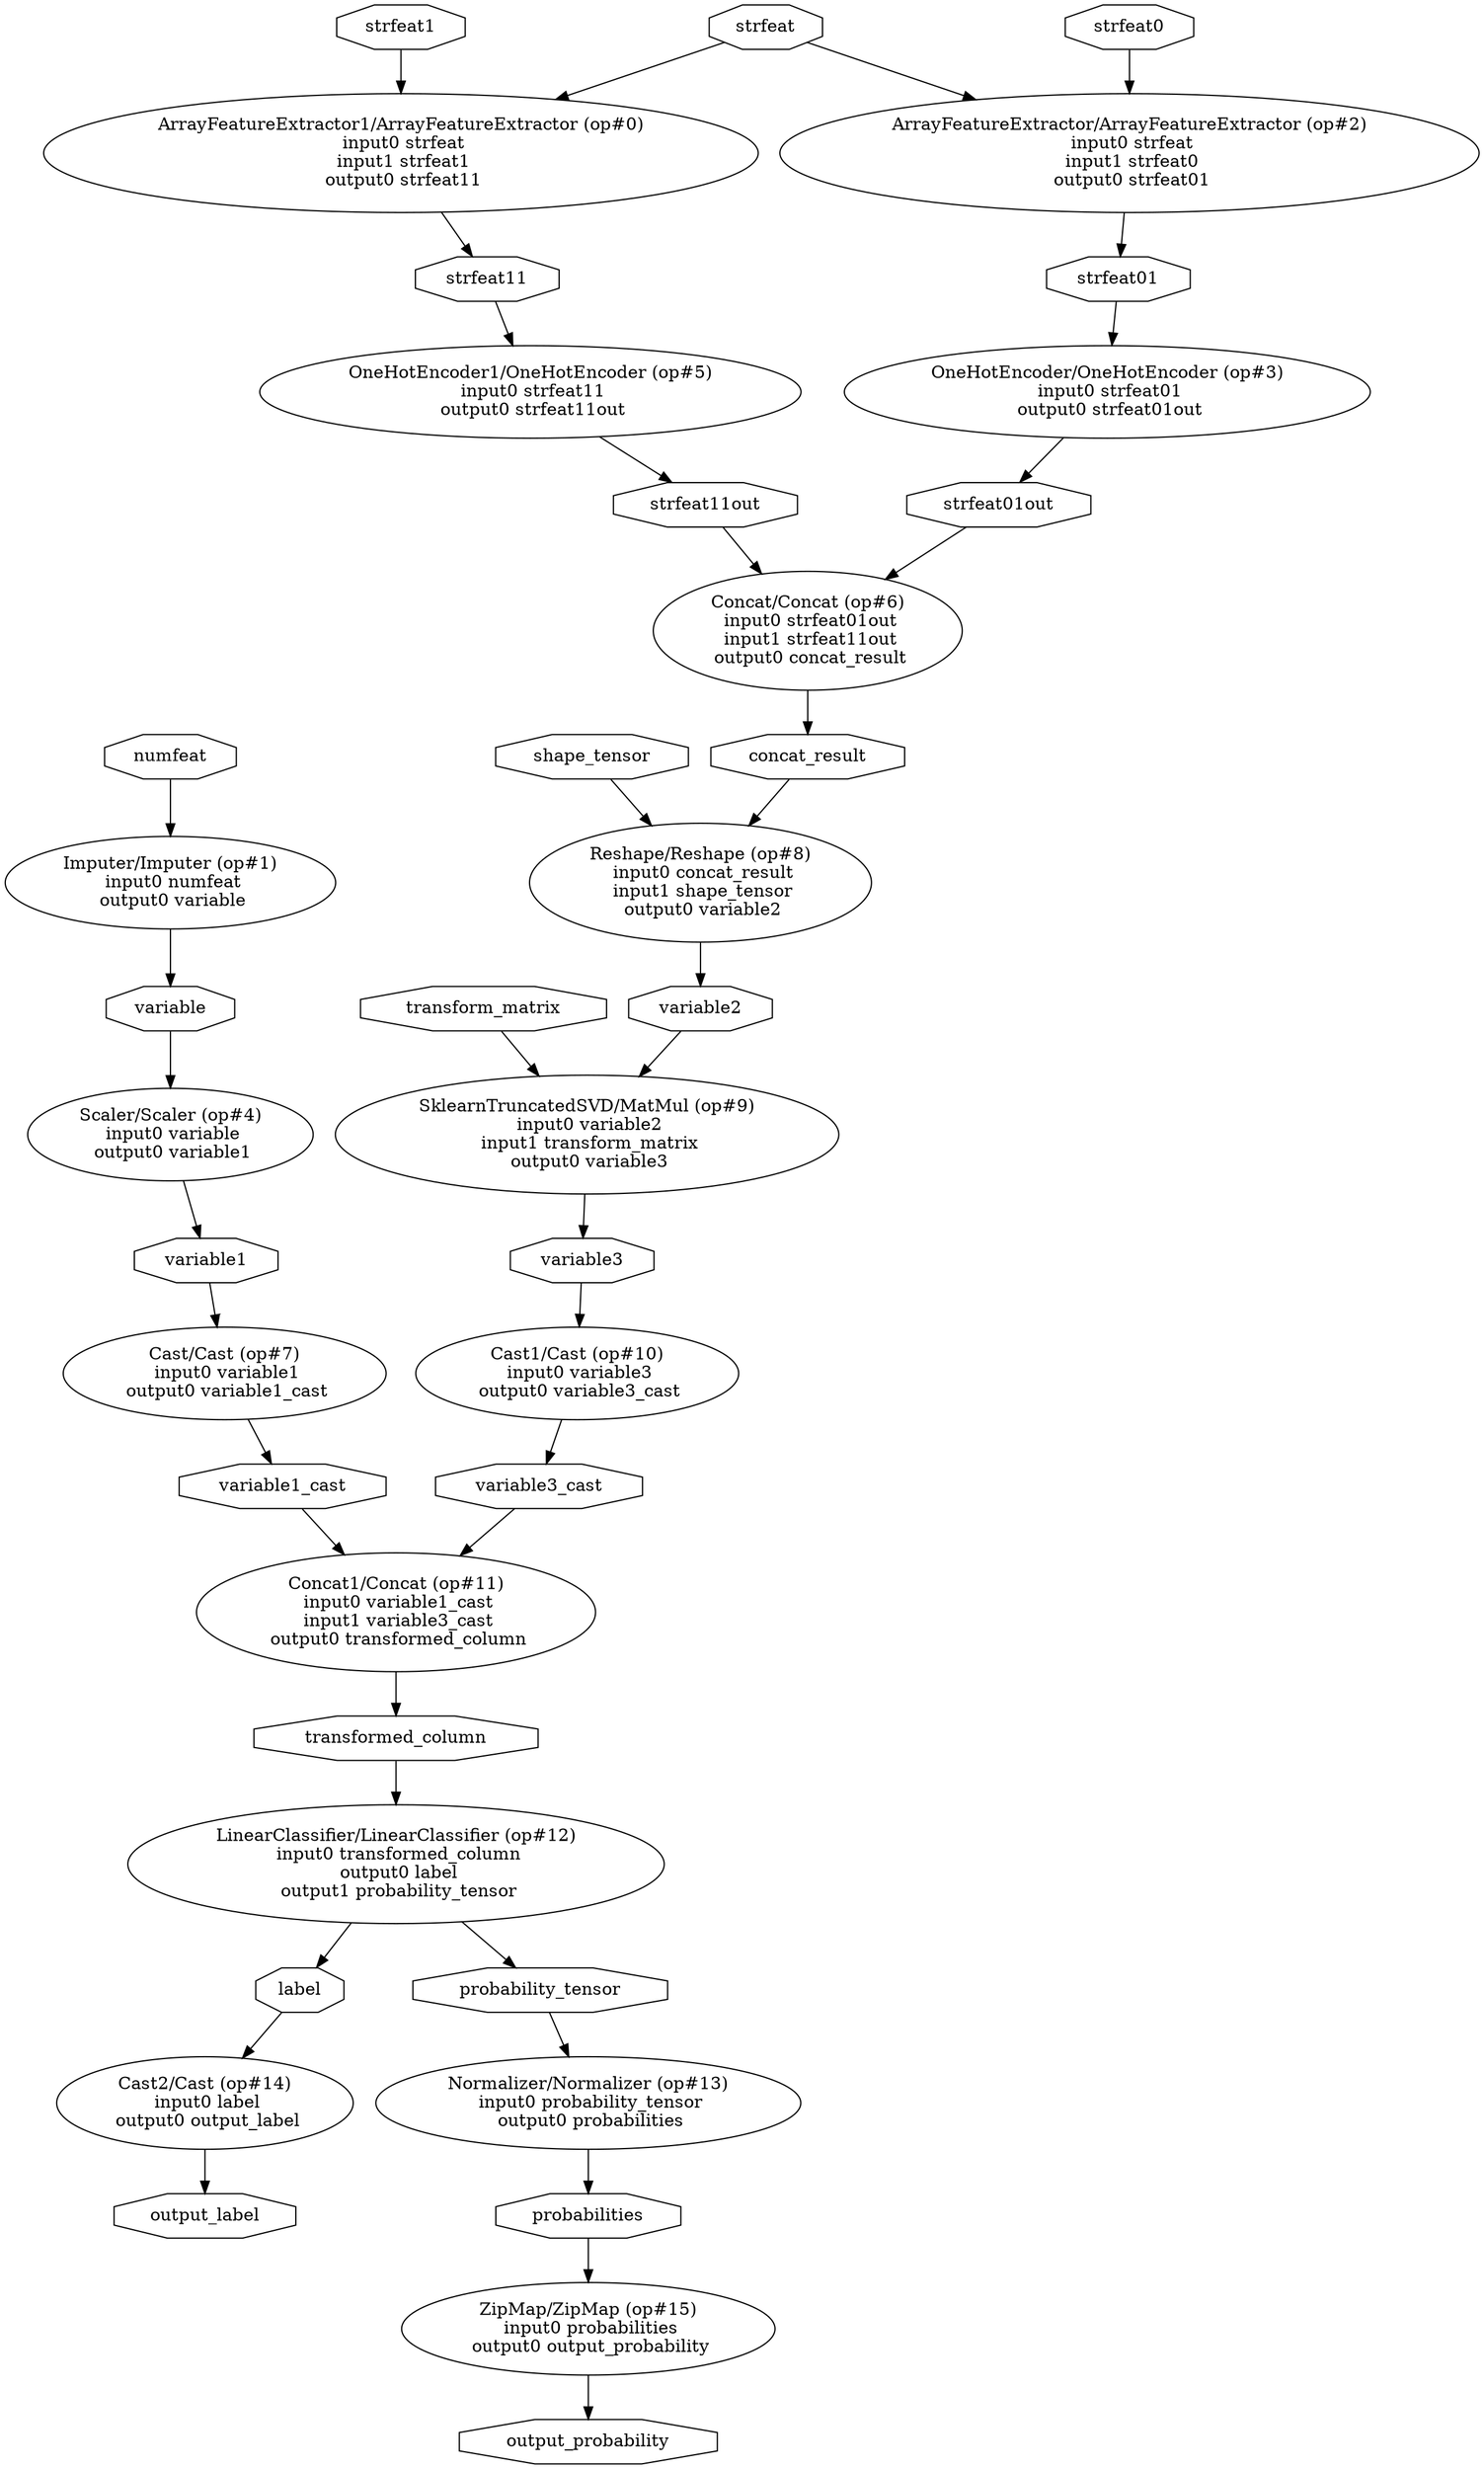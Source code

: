 digraph d5d33430d23b4c5abdebb980a464152d {
	graph [bb="0,0,936.27,1992.8",
		rankdir=TP
	];
	node [label="\N"];
	"ArrayFeatureExtractor1/ArrayFeatureExtractor (op#0)\n input0 strfeat\n input1 strfeat1\n output0 strfeat11"	 [URL="javascript:alert('')",
		height=1.3356,
		pos="253.36,1872.7",
		width=6.2461];
	strfeat110	 [height=0.5,
		label=strfeat11,
		pos="300.36,1770.6",
		shape=octagon,
		width=1.2702];
	"ArrayFeatureExtractor1/ArrayFeatureExtractor (op#0)\n input0 strfeat\n input1 strfeat1\n output0 strfeat11" -> strfeat110	 [pos="e,292.27,1788.9 275.48,1824.6 279.75,1815.5 284.07,1806.3 287.9,1798.2"];
	strfeat0	 [height=0.5,
		label=strfeat,
		pos="485.36,1974.8",
		shape=octagon,
		width=0.99661];
	strfeat0 -> "ArrayFeatureExtractor1/ArrayFeatureExtractor (op#0)\n input0 strfeat\n input1 strfeat1\n output0 strfeat11"	 [pos="e,351.61,1916.1 459.2,1962.5 435,1952.1 397.36,1935.9 360.85,1920.1"];
	"ArrayFeatureExtractor/ArrayFeatureExtractor (op#2)\n input0 strfeat\n input1 strfeat0\n output0 strfeat01"	 [URL="javascript:alert('')",
		height=1.3356,
		pos="716.36,1872.7",
		width=6.1086];
	strfeat0 -> "ArrayFeatureExtractor/ArrayFeatureExtractor (op#2)\n input0 strfeat\n input1 strfeat0\n output0 strfeat01"	 [pos="e,618.91,1915.9 511.86,1962.3 536.06,1951.8 573.48,1935.6 609.73,1919.9"];
	strfeat10	 [height=0.5,
		label=strfeat1,
		pos="253.36,1974.8",
		shape=octagon,
		width=1.1334];
	strfeat10 -> "ArrayFeatureExtractor1/ArrayFeatureExtractor (op#0)\n input0 strfeat\n input1 strfeat1\n output0 strfeat11"	 [pos="e,253.36,1921.1 253.36,1956.4 253.36,1949.1 253.36,1940.3 253.36,1931.1"];
	"OneHotEncoder1/OneHotEncoder (op#5)\n input0 strfeat11\n output0 strfeat11out"	 [URL="javascript:alert('')",
		height=1.041,
		pos="312.36,1679.2",
		width=4.9497];
	strfeat110 -> "OneHotEncoder1/OneHotEncoder (op#5)\n input0 strfeat11\n output0 strfeat11out"	 [pos="e,307.42,1717 302.67,1752.4 303.65,1745.1 304.85,1736.2 306.06,1727.2"];
	"Imputer/Imputer (op#1)\n input0 numfeat\n output0 variable"	 [URL="javascript:alert('')",
		height=1.041,
		pos="105.36,1281.4",
		width=2.9266];
	variable0	 [height=0.5,
		label=variable,
		pos="105.36,1179.4",
		shape=octagon,
		width=1.1529];
	"Imputer/Imputer (op#1)\n input0 numfeat\n output0 variable" -> variable0	 [pos="e,105.36,1197.4 105.36,1243.7 105.36,1231.7 105.36,1218.6 105.36,1207.5"];
	numfeat0	 [height=0.5,
		label=numfeat,
		pos="105.36,1383.5",
		shape=octagon,
		width=1.192];
	numfeat0 -> "Imputer/Imputer (op#1)\n input0 numfeat\n output0 variable"	 [pos="e,105.36,1319.2 105.36,1365.1 105.36,1355.1 105.36,1342 105.36,1329.3"];
	"Scaler/Scaler (op#4)\n input0 variable\n output0 variable1"	 [URL="javascript:alert('')",
		height=1.041,
		pos="105.36,1077.3",
		width=2.5731];
	variable0 -> "Scaler/Scaler (op#4)\n input0 variable\n output0 variable1"	 [pos="e,105.36,1115 105.36,1160.9 105.36,1150.9 105.36,1137.9 105.36,1125.1"];
	strfeat010	 [height=0.5,
		label=strfeat01,
		pos="710.36,1770.6",
		shape=octagon,
		width=1.2702];
	"ArrayFeatureExtractor/ArrayFeatureExtractor (op#2)\n input0 strfeat\n input1 strfeat0\n output0 strfeat01" -> strfeat010	 [pos="e,711.39,1788.9 713.53,1824.6 713.01,1815.8 712.47,1806.9 712,1799"];
	strfeat00	 [height=0.5,
		label=strfeat0,
		pos="716.36,1974.8",
		shape=octagon,
		width=1.1334];
	strfeat00 -> "ArrayFeatureExtractor/ArrayFeatureExtractor (op#2)\n input0 strfeat\n input1 strfeat0\n output0 strfeat01"	 [pos="e,716.36,1921.1 716.36,1956.4 716.36,1949.1 716.36,1940.3 716.36,1931.1"];
	"OneHotEncoder/OneHotEncoder (op#3)\n input0 strfeat01\n output0 strfeat01out"	 [URL="javascript:alert('')",
		height=1.041,
		pos="687.36,1679.2",
		width=4.8123];
	strfeat010 -> "OneHotEncoder/OneHotEncoder (op#3)\n input0 strfeat01\n output0 strfeat01out"	 [pos="e,696.73,1716.6 705.92,1752.4 704.01,1744.9 701.66,1735.8 699.29,1726.6"];
	strfeat01out0	 [height=0.5,
		label=strfeat01out,
		pos="627.36,1587.7",
		shape=octagon,
		width=1.6219];
	"OneHotEncoder/OneHotEncoder (op#3)\n input0 strfeat01\n output0 strfeat01out" -> strfeat01out0	 [pos="e,639,1606.1 663.13,1642 656.95,1632.8 650.43,1623.1 644.67,1614.5"];
	"Concat/Concat (op#6)\n input0 strfeat01out\n input1 strfeat11out\n output0 concat_result"	 [URL="javascript:alert('')",
		height=1.3356,
		pos="529.36,1485.6",
		width=2.8088];
	strfeat01out0 -> "Concat/Concat (op#6)\n input0 strfeat01out\n input1 strfeat11out\n output0 concat_result"	 [pos="e,571.51,1529.7 610.29,1569.3 601.39,1560.2 590,1548.5 578.59,1536.9"];
	variable10	 [height=0.5,
		label=variable1,
		pos="130.36,975.19",
		shape=octagon,
		width=1.2897];
	"Scaler/Scaler (op#4)\n input0 variable\n output0 variable1" -> variable10	 [pos="e,126.07,993.38 114.46,1039.9 117.49,1027.7 120.82,1014.4 123.64,1003.1"];
	"Cast/Cast (op#7)\n input0 variable1\n output0 variable1_cast"	 [URL="javascript:alert('')",
		height=1.041,
		pos="136.36,883.72",
		width=2.8677];
	variable10 -> "Cast/Cast (op#7)\n input0 variable1\n output0 variable1_cast"	 [pos="e,133.89,921.55 131.52,956.94 132.01,949.64 132.6,940.73 133.21,931.71"];
	strfeat11out0	 [height=0.5,
		label=strfeat11out,
		pos="432.36,1587.7",
		shape=octagon,
		width=1.6219];
	"OneHotEncoder1/OneHotEncoder (op#5)\n input0 strfeat11\n output0 strfeat11out" -> strfeat11out0	 [pos="e,409.3,1605.9 359.79,1642.8 373.63,1632.5 388.4,1621.5 400.98,1612.1"];
	strfeat11out0 -> "Concat/Concat (op#6)\n input0 strfeat01out\n input1 strfeat11out\n output0 concat_result"	 [pos="e,487.64,1529.7 449.26,1569.3 458.07,1560.2 469.34,1548.5 480.63,1536.9"];
	concat_result0	 [height=0.5,
		label=concat_result,
		pos="529.36,1383.5",
		shape=octagon,
		width=1.7978];
	"Concat/Concat (op#6)\n input0 strfeat01out\n input1 strfeat11out\n output0 concat_result" -> concat_result0	 [pos="e,529.36,1401.7 529.36,1437.5 529.36,1428.7 529.36,1419.8 529.36,1411.9"];
	"Reshape/Reshape (op#8)\n input0 concat_result\n input1 shape_tensor\n output0 variable2"	 [URL="javascript:alert('')",
		height=1.3356,
		pos="456.36,1281.4",
		width=3.1034];
	concat_result0 -> "Reshape/Reshape (op#8)\n input0 concat_result\n input1 shape_tensor\n output0 variable2"	 [pos="e,489.32,1327.6 516.64,1365.1 510.59,1356.8 502.99,1346.4 495.24,1335.8"];
	variable1_cast0	 [height=0.5,
		label=variable1_cast,
		pos="173.36,792.24",
		shape=octagon,
		width=1.876];
	"Cast/Cast (op#7)\n input0 variable1\n output0 variable1_cast" -> variable1_cast0	 [pos="e,166.18,810.6 151.3,846.58 154.99,837.66 158.88,828.26 162.34,819.88"];
	"Concat1/Concat (op#11)\n input0 variable1_cast\n input1 variable3_cast\n output0 transformed_column"	 [URL="javascript:alert('')",
		height=1.3356,
		pos="258.36,690.16",
		width=3.5945];
	variable1_cast0 -> "Concat1/Concat (op#11)\n input0 variable1_cast\n input1 variable3_cast\n output0 transformed_column"	 [pos="e,219.99,736.34 188.16,773.81 195.28,765.42 204.24,754.88 213.35,744.15"];
	variable20	 [height=0.5,
		label=variable2,
		pos="456.36,1179.4",
		shape=octagon,
		width=1.2897];
	"Reshape/Reshape (op#8)\n input0 concat_result\n input1 shape_tensor\n output0 variable2" -> variable20	 [pos="e,456.36,1197.6 456.36,1233.3 456.36,1224.5 456.36,1215.6 456.36,1207.7"];
	shape_tensor0	 [height=0.5,
		label=shape_tensor,
		pos="382.36,1383.5",
		shape=octagon,
		width=1.7783];
	shape_tensor0 -> "Reshape/Reshape (op#8)\n input0 concat_result\n input1 shape_tensor\n output0 variable2"	 [pos="e,422.95,1327.6 395.25,1365.1 401.39,1356.8 409.09,1346.4 416.94,1335.8"];
	"SklearnTruncatedSVD/MatMul (op#9)\n input0 variable2\n input1 transform_matrix\n output0 variable3"	 [URL="javascript:alert('')",
		height=1.3356,
		pos="380.36,1077.3",
		width=4.5569];
	variable20 -> "SklearnTruncatedSVD/MatMul (op#9)\n input0 variable2\n input1 transform_matrix\n output0 variable3"	 [pos="e,415.32,1124.3 443.12,1160.9 437.01,1152.9 429.39,1142.9 421.59,1132.6"];
	variable30	 [height=0.5,
		label=variable3,
		pos="376.36,975.19",
		shape=octagon,
		width=1.2897];
	"SklearnTruncatedSVD/MatMul (op#9)\n input0 variable2\n input1 transform_matrix\n output0 variable3" -> variable30	 [pos="e,377.05,993.42 378.48,1029.2 378.12,1020.4 377.77,1011.5 377.45,1003.5"];
	transform_matrix0	 [height=0.5,
		label=transform_matrix,
		pos="312.36,1179.4",
		shape=octagon,
		width=2.2082];
	transform_matrix0 -> "SklearnTruncatedSVD/MatMul (op#9)\n input0 variable2\n input1 transform_matrix\n output0 variable3"	 [pos="e,348.79,1124.7 324.2,1160.9 329.55,1153.1 336.2,1143.3 343.03,1133.2"];
	"Cast1/Cast (op#10)\n input0 variable3\n output0 variable3_cast"	 [URL="javascript:alert('')",
		height=1.041,
		pos="363.36,883.72",
		width=2.8677];
	variable30 -> "Cast1/Cast (op#10)\n input0 variable3\n output0 variable3_cast"	 [pos="e,368.66,921.17 373.85,956.94 372.77,949.48 371.44,940.36 370.1,931.14"];
	variable3_cast0	 [height=0.5,
		label=variable3_cast,
		pos="344.36,792.24",
		shape=octagon,
		width=1.876];
	"Cast1/Cast (op#10)\n input0 variable3\n output0 variable3_cast" -> variable3_cast0	 [pos="e,348.02,810.49 355.63,846.32 353.8,837.71 351.88,828.67 350.16,820.54"];
	variable3_cast0 -> "Concat1/Concat (op#11)\n input0 variable1_cast\n input1 variable3_cast\n output0 transformed_column"	 [pos="e,297.18,736.34 329.38,773.81 322.18,765.42 313.12,754.88 303.9,744.15"];
	transformed_column0	 [height=0.5,
		label=transformed_column,
		pos="258.36,588.07",
		shape=octagon,
		width=2.599];
	"Concat1/Concat (op#11)\n input0 variable1_cast\n input1 variable3_cast\n output0 transformed_column" -> transformed_column0	 [pos="e,258.36,606.3 258.36,642.05 258.36,633.26 258.36,624.36 258.36,616.42"];
	"LinearClassifier/LinearClassifier (op#12)\n input0 transformed_column\n output0 label\n output1 probability_tensor"	 [URL="javascript:alert('')",
		height=1.3356,
		pos="258.36,485.99",
		width=4.7533];
	transformed_column0 -> "LinearClassifier/LinearClassifier (op#12)\n input0 transformed_column\n output0 label\n output1 probability_tensor"	 [pos="e,258.36,534.32 258.36,569.64 258.36,562.4 258.36,553.55 258.36,544.36"];
	label0	 [height=0.5,
		label=label,
		pos="193.36,383.91",
		shape=octagon,
		width=0.82074];
	"LinearClassifier/LinearClassifier (op#12)\n input0 transformed_column\n output0 label\n output1 probability_tensor" -> label0	 [pos="e,204.69,402.36 228.14,438.46 222.01,429.02 215.76,419.4 210.29,410.98"];
	probability_tensor0	 [height=0.5,
		label=probability_tensor,
		pos="383.36,383.91",
		shape=octagon,
		width=2.3254];
	"LinearClassifier/LinearClassifier (op#12)\n input0 transformed_column\n output0 label\n output1 probability_tensor" -> probability_tensor0	 [pos="e,362.08,401.95 313.91,440.51 327.79,429.4 342.14,417.91 354.16,408.29"];
	"Cast2/Cast (op#14)\n input0 label\n output0 output_label"	 [URL="javascript:alert('')",
		height=1.041,
		pos="164.36,292.43",
		width=2.6713];
	label0 -> "Cast2/Cast (op#14)\n input0 label\n output0 output_label"	 [pos="e,176.18,329.89 187.77,365.65 185.32,358.12 182.33,348.88 179.31,339.56"];
	"Normalizer/Normalizer (op#13)\n input0 probability_tensor\n output0 probabilities"	 [URL="javascript:alert('')",
		height=1.041,
		pos="413.36,292.43",
		width=3.7516];
	probability_tensor0 -> "Normalizer/Normalizer (op#13)\n input0 probability_tensor\n output0 probabilities"	 [pos="e,401.14,329.89 389.14,365.65 391.67,358.12 394.77,348.88 397.89,339.56"];
	probabilities0	 [height=0.5,
		label=probabilities,
		pos="413.36,200.95",
		shape=octagon,
		width=1.661];
	"Normalizer/Normalizer (op#13)\n input0 probability_tensor\n output0 probabilities" -> probabilities0	 [pos="e,413.36,219.1 413.36,254.78 413.36,246.28 413.36,237.39 413.36,229.37"];
	"ZipMap/ZipMap (op#15)\n input0 probabilities\n output0 output_probability"	 [URL="javascript:alert('')",
		height=1.041,
		pos="413.36,109.48",
		width=3.3391];
	probabilities0 -> "ZipMap/ZipMap (op#15)\n input0 probabilities\n output0 output_probability"	 [pos="e,413.36,147.31 413.36,182.7 413.36,175.4 413.36,166.49 413.36,157.47"];
	output_label0	 [height=0.5,
		label=output_label,
		pos="164.36,200.95",
		shape=octagon,
		width=1.6806];
	"Cast2/Cast (op#14)\n input0 label\n output0 output_label" -> output_label0	 [pos="e,164.36,219.1 164.36,254.78 164.36,246.28 164.36,237.39 164.36,229.37"];
	output_probability0	 [height=0.5,
		label=output_probability,
		pos="413.36,18",
		shape=octagon,
		width=2.345];
	"ZipMap/ZipMap (op#15)\n input0 probabilities\n output0 output_probability" -> output_probability0	 [pos="e,413.36,36.146 413.36,71.825 413.36,63.331 413.36,54.434 413.36,46.416"];
}
